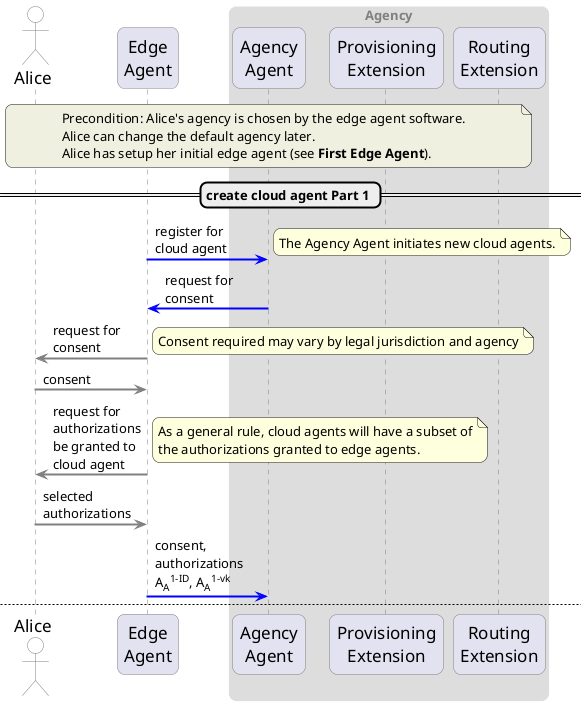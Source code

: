 @startuml
skinparam sequenceArrowThickness 2
skinparam roundcorner 15
skinparam maxmessagesize 100
skinparam sequence {
	ArrowColor grey
	LifeLineBorderColor grey
    ParticipantBorderColor grey
	boxbordercolor white
	ParticipantFontSize 17
	actorfontsize 17
	boxfontsize 17
	boxfontcolor grey
	ActorBorderColor grey
    Actorbackgroundcolor white
}

actor Alice as al
participant "Edge\nAgent" as ea
box "Agency"
participant "Agency\nAgent" as ai
participant "Provisioning\nExtension" as ape
participant "Routing\nExtension" as are
end box

note over al, are #f0f0e0
Precondition: Alice's agency is chosen by the edge agent software.
Alice can change the default agency later.
Alice has setup her initial edge agent (see <b>First Edge Agent</b>).
end note

== create cloud agent Part 1 ==

ea -[#blue]> ai: register for cloud agent
note right
The Agency Agent initiates new cloud agents.
end note

ai -[#blue]> ea: request for consent
ea -> al: request for consent
note right
Consent required may vary by legal jurisdiction and agency
end note
al -> ea: consent
ea -> al: request for authorizations be granted to cloud agent
note right
As a general rule, cloud agents will have a subset of
the authorizations granted to edge agents.
end note
al -> ea: selected authorizations
ea -[#blue]> ai: consent, authorizations\nA<sub>A</sub><sup>1-ID</sup>, A<sub>A</sub><sup>1-vk</sup>

newpage

== create cloud agent Part 2 ==

ai -> ape: provision cloud agent for Alice
note over al, are #77ccff
include <b>Provision New Agent</b> diagram
end note

ai -> are: create agent endpoint for Alice

ai -[#blue]> ea: A<sub>A</sub><sup>2-ID</sup>, A<sub>A</sub><sup>2-vk</sup>\nA<sub>p</sub><sup>2-pk</sup>, endpoint
ea -> ea: Store A<sub>A</sub><sup>2-ID</sup>, A<sub>A</sub><sup>2-vk</sup>, endpoint in wallet
note over al, are #77ccff
include <b>Update Agent Policy Registry</b> diagram
end note

@enduml
